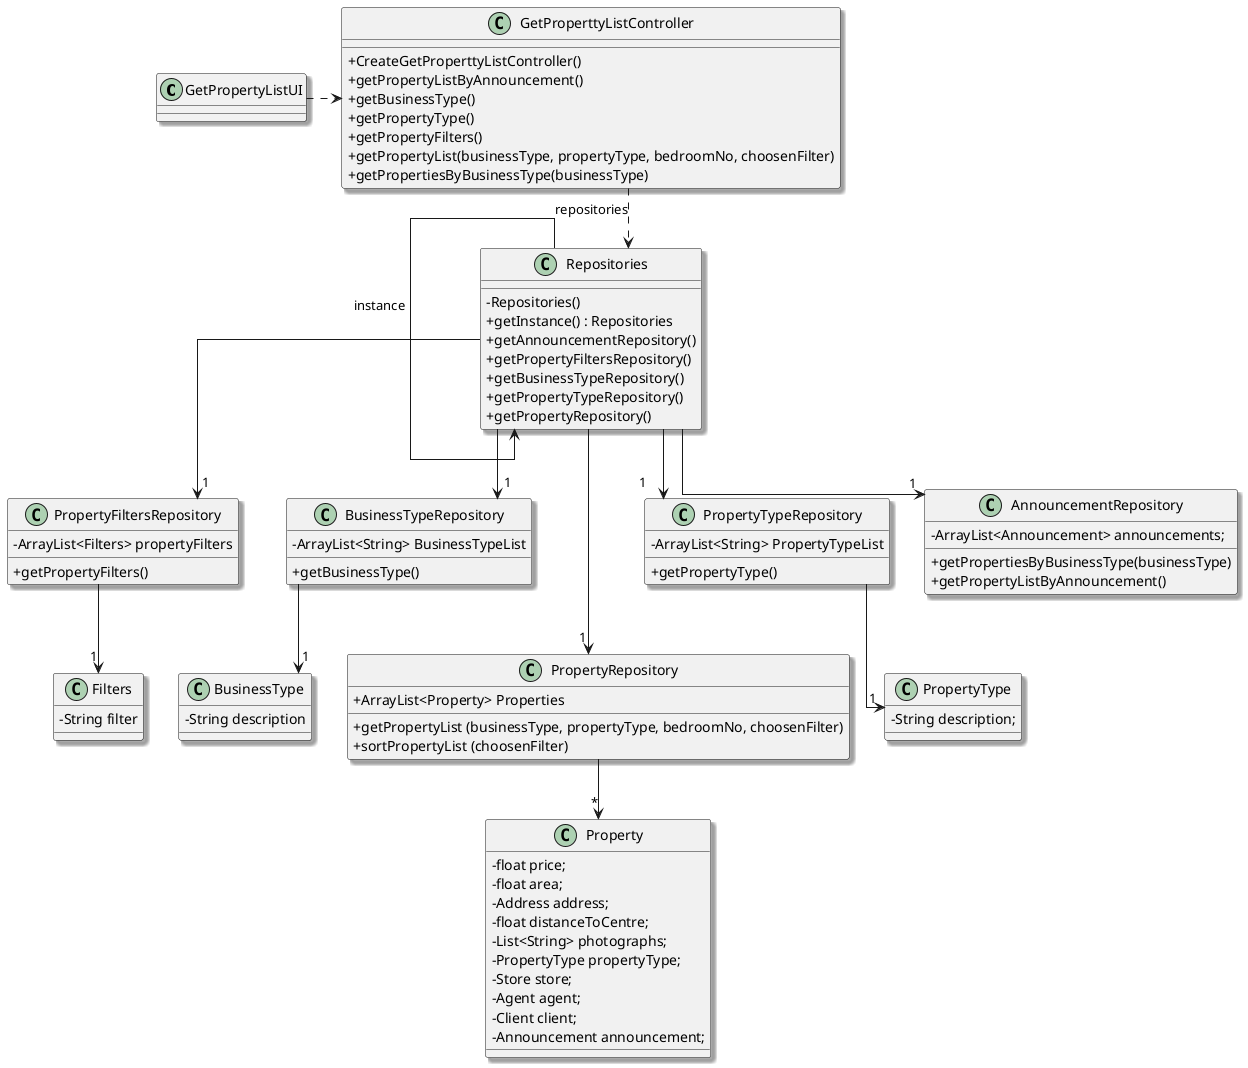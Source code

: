 @startuml
'skinparam monochrome true
skinparam packageStyle rectangle
skinparam shadowing true
skinparam linetype ortho
skinparam shadowing true

skinparam classAttributeIconSize 0

'left to right direction

class GetPropertyListUI {
}

class GetProperttyListController {
    + CreateGetProperttyListController()
    + getPropertyListByAnnouncement()
    + getBusinessType()
    + getPropertyType()
    + getPropertyFilters()
    + getPropertyList(businessType, propertyType, bedroomNo, choosenFilter)
    + getPropertiesByBusinessType(businessType)
}

class PropertyFiltersRepository{
    - ArrayList<Filters> propertyFilters
    + getPropertyFilters()
}

class Filters {
    - String filter
}

class BusinessTypeRepository{
    - ArrayList<String> BusinessTypeList
    + getBusinessType()

}

class BusinessType{
   - String description
}

class Repositories {
    - Repositories()
    + getInstance() : Repositories
    + getAnnouncementRepository()
    + getPropertyFiltersRepository()
    + getBusinessTypeRepository()
    + getPropertyTypeRepository()
    + getPropertyRepository()
}

class PropertyRepository{
   + getPropertyList (businessType, propertyType, bedroomNo, choosenFilter)
   + sortPropertyList (choosenFilter)
   + ArrayList<Property> Properties
}

class Property {
    - float price;
    - float area;
    - Address address;
    - float distanceToCentre;
    - List<String> photographs;
    - PropertyType propertyType;
    - Store store;
    - Agent agent;
    - Client client;
    - Announcement announcement;
}

class PropertyTypeRepository{
    - ArrayList<String> PropertyTypeList
    + getPropertyType()
}

class PropertyType{
    - String description;
}

class AnnouncementRepository{
    - ArrayList<Announcement> announcements;
    + getPropertiesByBusinessType(businessType)
    + getPropertyListByAnnouncement()
}


Repositories --> Repositories : instance

GetPropertyListUI .> GetProperttyListController

GetProperttyListController .-> Repositories : repositories

Repositories --> "1" PropertyFiltersRepository

Repositories --> "1" AnnouncementRepository

Repositories --> "1" BusinessTypeRepository

Repositories --> "1" PropertyTypeRepository

PropertyFiltersRepository --> "1" Filters

Repositories ---> "1" PropertyRepository

BusinessTypeRepository --> "1" BusinessType

PropertyTypeRepository --> "1" PropertyType

PropertyRepository --> "*" Property



@enduml